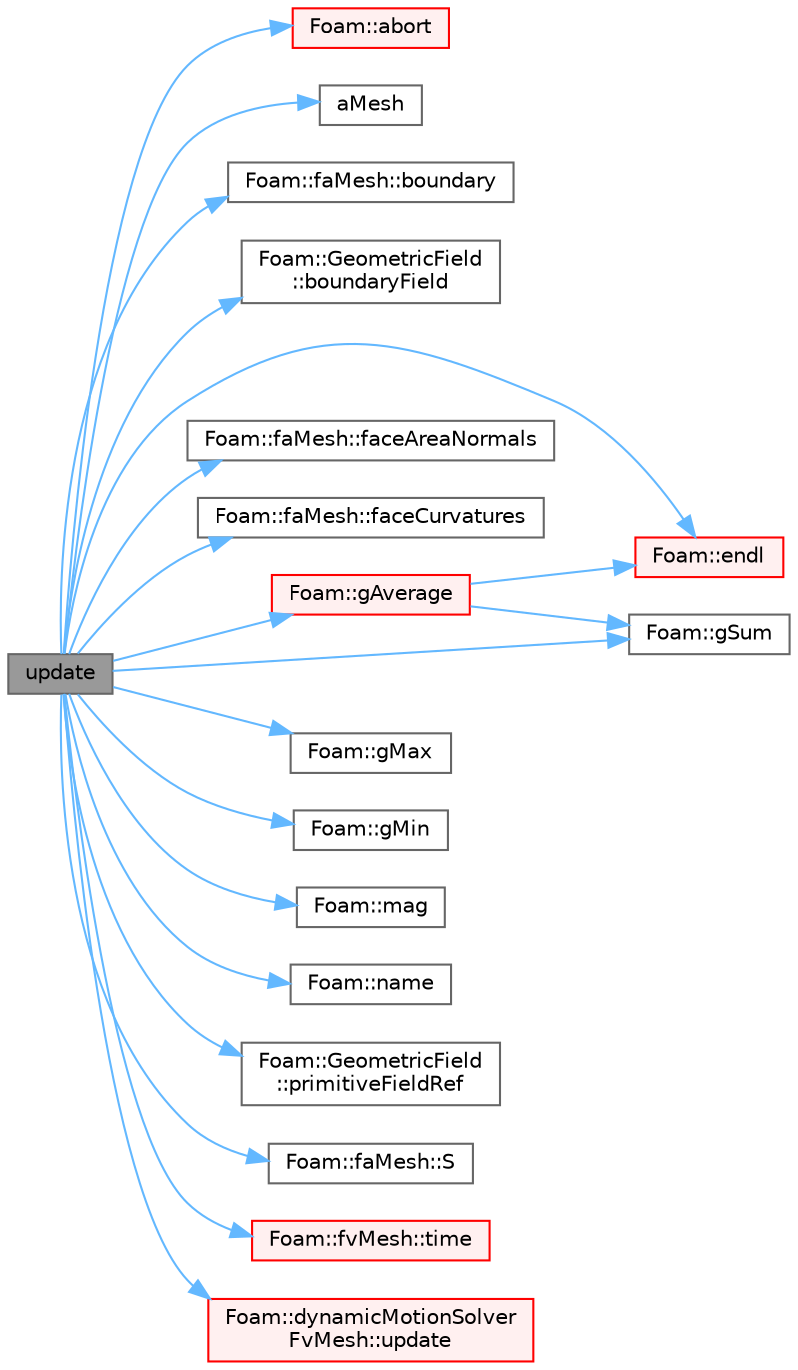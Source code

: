 digraph "update"
{
 // LATEX_PDF_SIZE
  bgcolor="transparent";
  edge [fontname=Helvetica,fontsize=10,labelfontname=Helvetica,labelfontsize=10];
  node [fontname=Helvetica,fontsize=10,shape=box,height=0.2,width=0.4];
  rankdir="LR";
  Node1 [id="Node000001",label="update",height=0.2,width=0.4,color="gray40", fillcolor="grey60", style="filled", fontcolor="black",tooltip=" "];
  Node1 -> Node2 [id="edge1_Node000001_Node000002",color="steelblue1",style="solid",tooltip=" "];
  Node2 [id="Node000002",label="Foam::abort",height=0.2,width=0.4,color="red", fillcolor="#FFF0F0", style="filled",URL="$namespaceFoam.html#aa346d711a4494a48e7c8aa9316f24263",tooltip=" "];
  Node1 -> Node4 [id="edge2_Node000001_Node000004",color="steelblue1",style="solid",tooltip=" "];
  Node4 [id="Node000004",label="aMesh",height=0.2,width=0.4,color="grey40", fillcolor="white", style="filled",URL="$src_2finiteArea_2include_2createFaMesh_8H.html#a8856dd1750de2415bfec967263caf587",tooltip=" "];
  Node1 -> Node5 [id="edge3_Node000001_Node000005",color="steelblue1",style="solid",tooltip=" "];
  Node5 [id="Node000005",label="Foam::faMesh::boundary",height=0.2,width=0.4,color="grey40", fillcolor="white", style="filled",URL="$classFoam_1_1faMesh.html#a1f69d369a1aed287bb927b819575b779",tooltip=" "];
  Node1 -> Node6 [id="edge4_Node000001_Node000006",color="steelblue1",style="solid",tooltip=" "];
  Node6 [id="Node000006",label="Foam::GeometricField\l::boundaryField",height=0.2,width=0.4,color="grey40", fillcolor="white", style="filled",URL="$classFoam_1_1GeometricField.html#accbc4534606b5a01dd074a8629a99f13",tooltip=" "];
  Node1 -> Node7 [id="edge5_Node000001_Node000007",color="steelblue1",style="solid",tooltip=" "];
  Node7 [id="Node000007",label="Foam::endl",height=0.2,width=0.4,color="red", fillcolor="#FFF0F0", style="filled",URL="$namespaceFoam.html#a7d5eca45a323264dc5fe811500ebda47",tooltip=" "];
  Node1 -> Node11 [id="edge6_Node000001_Node000011",color="steelblue1",style="solid",tooltip=" "];
  Node11 [id="Node000011",label="Foam::faMesh::faceAreaNormals",height=0.2,width=0.4,color="grey40", fillcolor="white", style="filled",URL="$classFoam_1_1faMesh.html#ae4132739c5a72dc029fa6e177f3f1a62",tooltip=" "];
  Node1 -> Node12 [id="edge7_Node000001_Node000012",color="steelblue1",style="solid",tooltip=" "];
  Node12 [id="Node000012",label="Foam::faMesh::faceCurvatures",height=0.2,width=0.4,color="grey40", fillcolor="white", style="filled",URL="$classFoam_1_1faMesh.html#a9a17a4b12cae0703a5b7a3696f148566",tooltip=" "];
  Node1 -> Node13 [id="edge8_Node000001_Node000013",color="steelblue1",style="solid",tooltip=" "];
  Node13 [id="Node000013",label="Foam::gAverage",height=0.2,width=0.4,color="red", fillcolor="#FFF0F0", style="filled",URL="$namespaceFoam.html#ab45e56189711a2e5cdd381a0e2b6cc5c",tooltip=" "];
  Node13 -> Node7 [id="edge9_Node000013_Node000007",color="steelblue1",style="solid",tooltip=" "];
  Node13 -> Node15 [id="edge10_Node000013_Node000015",color="steelblue1",style="solid",tooltip=" "];
  Node15 [id="Node000015",label="Foam::gSum",height=0.2,width=0.4,color="grey40", fillcolor="white", style="filled",URL="$namespaceFoam.html#a11b1ebb4c53ad062332767d75ca96328",tooltip=" "];
  Node1 -> Node32 [id="edge11_Node000001_Node000032",color="steelblue1",style="solid",tooltip=" "];
  Node32 [id="Node000032",label="Foam::gMax",height=0.2,width=0.4,color="grey40", fillcolor="white", style="filled",URL="$namespaceFoam.html#ae8d631fb8e841947408bb711abfb1e67",tooltip=" "];
  Node1 -> Node33 [id="edge12_Node000001_Node000033",color="steelblue1",style="solid",tooltip=" "];
  Node33 [id="Node000033",label="Foam::gMin",height=0.2,width=0.4,color="grey40", fillcolor="white", style="filled",URL="$namespaceFoam.html#aca330ee6cfe7d602300dbc5905f8c9f6",tooltip=" "];
  Node1 -> Node15 [id="edge13_Node000001_Node000015",color="steelblue1",style="solid",tooltip=" "];
  Node1 -> Node34 [id="edge14_Node000001_Node000034",color="steelblue1",style="solid",tooltip=" "];
  Node34 [id="Node000034",label="Foam::mag",height=0.2,width=0.4,color="grey40", fillcolor="white", style="filled",URL="$namespaceFoam.html#a8ac5b57f98f906c36b8a4e989a77dbba",tooltip=" "];
  Node1 -> Node35 [id="edge15_Node000001_Node000035",color="steelblue1",style="solid",tooltip=" "];
  Node35 [id="Node000035",label="Foam::name",height=0.2,width=0.4,color="grey40", fillcolor="white", style="filled",URL="$namespaceFoam.html#accde1bf3e2a4105cca868012a680afbe",tooltip=" "];
  Node1 -> Node36 [id="edge16_Node000001_Node000036",color="steelblue1",style="solid",tooltip=" "];
  Node36 [id="Node000036",label="Foam::GeometricField\l::primitiveFieldRef",height=0.2,width=0.4,color="grey40", fillcolor="white", style="filled",URL="$classFoam_1_1GeometricField.html#a5deba1b06a51dd5b1f8de8bde1e7e07b",tooltip=" "];
  Node1 -> Node37 [id="edge17_Node000001_Node000037",color="steelblue1",style="solid",tooltip=" "];
  Node37 [id="Node000037",label="Foam::faMesh::S",height=0.2,width=0.4,color="grey40", fillcolor="white", style="filled",URL="$classFoam_1_1faMesh.html#a48d26a2c204d8daf9f29f0f55ace585a",tooltip=" "];
  Node1 -> Node38 [id="edge18_Node000001_Node000038",color="steelblue1",style="solid",tooltip=" "];
  Node38 [id="Node000038",label="Foam::fvMesh::time",height=0.2,width=0.4,color="red", fillcolor="#FFF0F0", style="filled",URL="$classFoam_1_1fvMesh.html#a2abfb6ffb81a9ffbf408030674873052",tooltip=" "];
  Node1 -> Node40 [id="edge19_Node000001_Node000040",color="steelblue1",style="solid",tooltip=" "];
  Node40 [id="Node000040",label="Foam::dynamicMotionSolver\lFvMesh::update",height=0.2,width=0.4,color="red", fillcolor="#FFF0F0", style="filled",URL="$classFoam_1_1dynamicMotionSolverFvMesh.html#aa2aac016e2bf7b5bd2b271786c2791aa",tooltip=" "];
}
